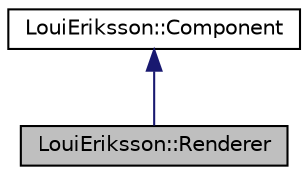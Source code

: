 digraph "LouiEriksson::Renderer"
{
 // LATEX_PDF_SIZE
  edge [fontname="Helvetica",fontsize="10",labelfontname="Helvetica",labelfontsize="10"];
  node [fontname="Helvetica",fontsize="10",shape=record];
  Node1 [label="LouiEriksson::Renderer",height=0.2,width=0.4,color="black", fillcolor="grey75", style="filled", fontcolor="black",tooltip=" "];
  Node2 -> Node1 [dir="back",color="midnightblue",fontsize="10",style="solid"];
  Node2 [label="LouiEriksson::Component",height=0.2,width=0.4,color="black", fillcolor="white", style="filled",URL="$class_loui_eriksson_1_1_component.html",tooltip="Represents a Component which can be attached to a GameObject."];
}
